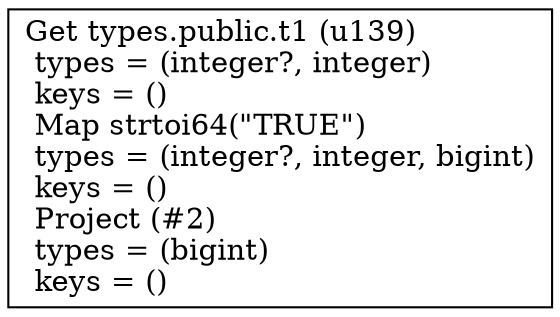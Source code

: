 digraph G {
    node0 [shape = record, label=" Get types.public.t1 (u139)\l  types = (integer?, integer)\l  keys = ()\l Map strtoi64(\"TRUE\")\l  types = (integer?, integer, bigint)\l  keys = ()\l Project (#2)\l  types = (bigint)\l  keys = ()\l"]
}
